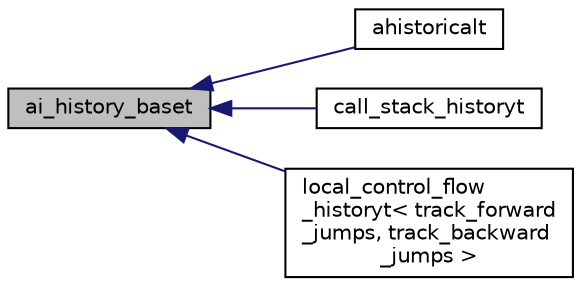 digraph "ai_history_baset"
{
 // LATEX_PDF_SIZE
  bgcolor="transparent";
  edge [fontname="Helvetica",fontsize="10",labelfontname="Helvetica",labelfontsize="10"];
  node [fontname="Helvetica",fontsize="10",shape=record];
  rankdir="LR";
  Node1 [label="ai_history_baset",height=0.2,width=0.4,color="black", fillcolor="grey75", style="filled", fontcolor="black",tooltip="A history object is an abstraction / representation of the control-flow part of a set of traces."];
  Node1 -> Node2 [dir="back",color="midnightblue",fontsize="10",style="solid",fontname="Helvetica"];
  Node2 [label="ahistoricalt",height=0.2,width=0.4,color="black",URL="$classahistoricalt.html",tooltip="The common case of history is to only care about where you are now, not how you got there!..."];
  Node1 -> Node3 [dir="back",color="midnightblue",fontsize="10",style="solid",fontname="Helvetica"];
  Node3 [label="call_stack_historyt",height=0.2,width=0.4,color="black",URL="$classcall__stack__historyt.html",tooltip="Records the call stack Care must be taken when using this on recursive code; it will need the domain ..."];
  Node1 -> Node4 [dir="back",color="midnightblue",fontsize="10",style="solid",fontname="Helvetica"];
  Node4 [label="local_control_flow\l_historyt\< track_forward\l_jumps, track_backward\l_jumps \>",height=0.2,width=0.4,color="black",URL="$classlocal__control__flow__historyt.html",tooltip="Whether we track forwards and / or backwards jumps is compile-time fixed as it does not need to be va..."];
}
